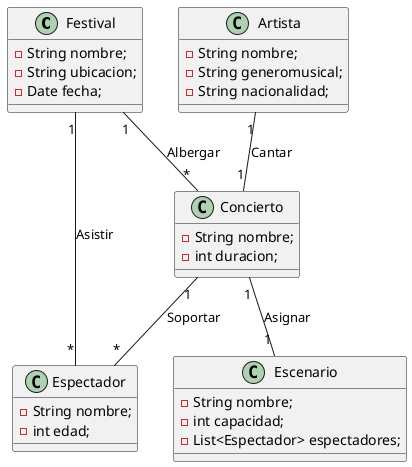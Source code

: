 @startuml Festival

class Festival{
    - String nombre;
    - String ubicacion;
    - Date fecha;
}

class Artista{
    - String nombre;
    - String generomusical;
    - String nacionalidad;
}

class Concierto{
    - String nombre;
    - int duracion;
}

class Escenario{
    - String nombre;
    - int capacidad;
    - List<Espectador> espectadores;
}

class Espectador{
    - String nombre;
    - int edad;
}


' RELACIONES
Festival "1" -- "*" Concierto : Albergar
Espectador "*" -- "1" Festival : Asistir
Concierto "1" -- "*" Espectador : Soportar
Concierto "1" -- "1" Escenario : Asignar
Artista "1" -- "1" Concierto : Cantar 